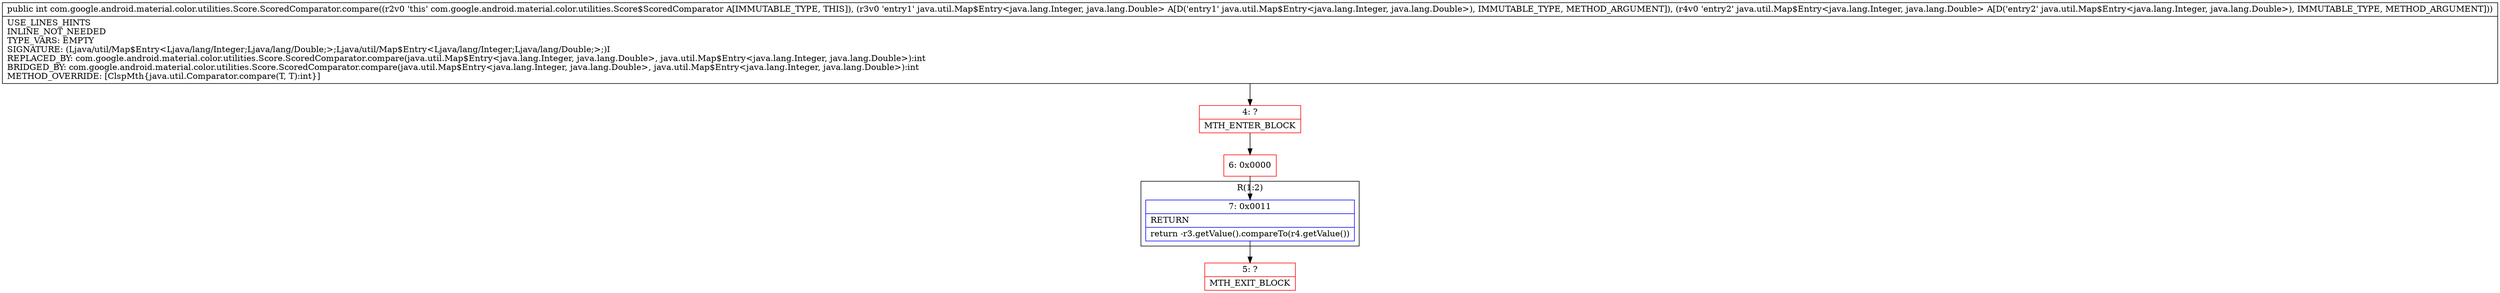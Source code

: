 digraph "CFG forcom.google.android.material.color.utilities.Score.ScoredComparator.compare(Ljava\/util\/Map$Entry;Ljava\/util\/Map$Entry;)I" {
subgraph cluster_Region_2117067810 {
label = "R(1:2)";
node [shape=record,color=blue];
Node_7 [shape=record,label="{7\:\ 0x0011|RETURN\l|return \-r3.getValue().compareTo(r4.getValue())\l}"];
}
Node_4 [shape=record,color=red,label="{4\:\ ?|MTH_ENTER_BLOCK\l}"];
Node_6 [shape=record,color=red,label="{6\:\ 0x0000}"];
Node_5 [shape=record,color=red,label="{5\:\ ?|MTH_EXIT_BLOCK\l}"];
MethodNode[shape=record,label="{public int com.google.android.material.color.utilities.Score.ScoredComparator.compare((r2v0 'this' com.google.android.material.color.utilities.Score$ScoredComparator A[IMMUTABLE_TYPE, THIS]), (r3v0 'entry1' java.util.Map$Entry\<java.lang.Integer, java.lang.Double\> A[D('entry1' java.util.Map$Entry\<java.lang.Integer, java.lang.Double\>), IMMUTABLE_TYPE, METHOD_ARGUMENT]), (r4v0 'entry2' java.util.Map$Entry\<java.lang.Integer, java.lang.Double\> A[D('entry2' java.util.Map$Entry\<java.lang.Integer, java.lang.Double\>), IMMUTABLE_TYPE, METHOD_ARGUMENT]))  | USE_LINES_HINTS\lINLINE_NOT_NEEDED\lTYPE_VARS: EMPTY\lSIGNATURE: (Ljava\/util\/Map$Entry\<Ljava\/lang\/Integer;Ljava\/lang\/Double;\>;Ljava\/util\/Map$Entry\<Ljava\/lang\/Integer;Ljava\/lang\/Double;\>;)I\lREPLACED_BY: com.google.android.material.color.utilities.Score.ScoredComparator.compare(java.util.Map$Entry\<java.lang.Integer, java.lang.Double\>, java.util.Map$Entry\<java.lang.Integer, java.lang.Double\>):int\lBRIDGED_BY: com.google.android.material.color.utilities.Score.ScoredComparator.compare(java.util.Map$Entry\<java.lang.Integer, java.lang.Double\>, java.util.Map$Entry\<java.lang.Integer, java.lang.Double\>):int\lMETHOD_OVERRIDE: [ClspMth\{java.util.Comparator.compare(T, T):int\}]\l}"];
MethodNode -> Node_4;Node_7 -> Node_5;
Node_4 -> Node_6;
Node_6 -> Node_7;
}

